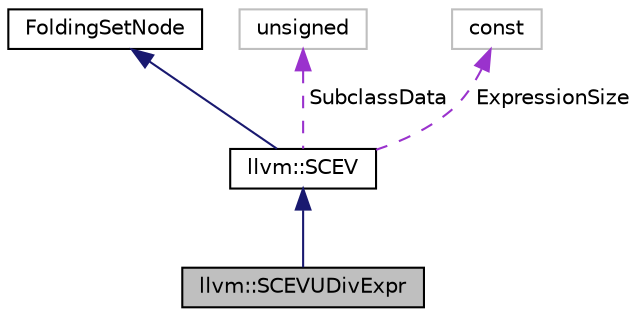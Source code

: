digraph "llvm::SCEVUDivExpr"
{
 // LATEX_PDF_SIZE
  bgcolor="transparent";
  edge [fontname="Helvetica",fontsize="10",labelfontname="Helvetica",labelfontsize="10"];
  node [fontname="Helvetica",fontsize="10",shape=record];
  Node1 [label="llvm::SCEVUDivExpr",height=0.2,width=0.4,color="black", fillcolor="grey75", style="filled", fontcolor="black",tooltip="This class represents a binary unsigned division operation."];
  Node2 -> Node1 [dir="back",color="midnightblue",fontsize="10",style="solid",fontname="Helvetica"];
  Node2 [label="llvm::SCEV",height=0.2,width=0.4,color="black",URL="$classllvm_1_1SCEV.html",tooltip="This class represents an analyzed expression in the program."];
  Node3 -> Node2 [dir="back",color="midnightblue",fontsize="10",style="solid",fontname="Helvetica"];
  Node3 [label="FoldingSetNode",height=0.2,width=0.4,color="black",URL="$classllvm_1_1FoldingSetBase_1_1Node.html",tooltip="Node - This class is used to maintain the singly linked bucket list in a folding set."];
  Node4 -> Node2 [dir="back",color="darkorchid3",fontsize="10",style="dashed",label=" SubclassData" ,fontname="Helvetica"];
  Node4 [label="unsigned",height=0.2,width=0.4,color="grey75",tooltip=" "];
  Node5 -> Node2 [dir="back",color="darkorchid3",fontsize="10",style="dashed",label=" ExpressionSize" ,fontname="Helvetica"];
  Node5 [label="const",height=0.2,width=0.4,color="grey75",tooltip=" "];
}

